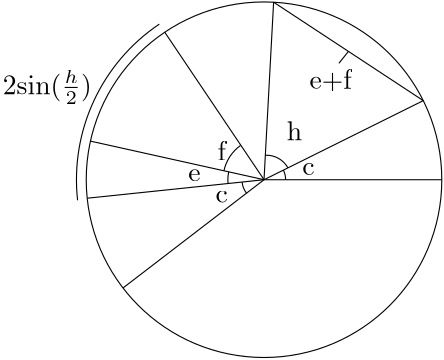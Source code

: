 <?xml version="1.0"?>
<!DOCTYPE ipe SYSTEM "ipe.dtd">
<ipe version="70206" creator="Ipe 7.2.7">
<info created="D:20190716114900" modified="D:20190717125830"/>
<ipestyle name="basic">
<symbol name="arrow/arc(spx)">
<path stroke="sym-stroke" fill="sym-stroke" pen="sym-pen">
0 0 m
-1 0.333 l
-1 -0.333 l
h
</path>
</symbol>
<symbol name="arrow/farc(spx)">
<path stroke="sym-stroke" fill="white" pen="sym-pen">
0 0 m
-1 0.333 l
-1 -0.333 l
h
</path>
</symbol>
<symbol name="arrow/ptarc(spx)">
<path stroke="sym-stroke" fill="sym-stroke" pen="sym-pen">
0 0 m
-1 0.333 l
-0.8 0 l
-1 -0.333 l
h
</path>
</symbol>
<symbol name="arrow/fptarc(spx)">
<path stroke="sym-stroke" fill="white" pen="sym-pen">
0 0 m
-1 0.333 l
-0.8 0 l
-1 -0.333 l
h
</path>
</symbol>
<symbol name="mark/circle(sx)" transformations="translations">
<path fill="sym-stroke">
0.6 0 0 0.6 0 0 e
0.4 0 0 0.4 0 0 e
</path>
</symbol>
<symbol name="mark/disk(sx)" transformations="translations">
<path fill="sym-stroke">
0.6 0 0 0.6 0 0 e
</path>
</symbol>
<symbol name="mark/fdisk(sfx)" transformations="translations">
<group>
<path fill="sym-fill">
0.5 0 0 0.5 0 0 e
</path>
<path fill="sym-stroke" fillrule="eofill">
0.6 0 0 0.6 0 0 e
0.4 0 0 0.4 0 0 e
</path>
</group>
</symbol>
<symbol name="mark/box(sx)" transformations="translations">
<path fill="sym-stroke" fillrule="eofill">
-0.6 -0.6 m
0.6 -0.6 l
0.6 0.6 l
-0.6 0.6 l
h
-0.4 -0.4 m
0.4 -0.4 l
0.4 0.4 l
-0.4 0.4 l
h
</path>
</symbol>
<symbol name="mark/square(sx)" transformations="translations">
<path fill="sym-stroke">
-0.6 -0.6 m
0.6 -0.6 l
0.6 0.6 l
-0.6 0.6 l
h
</path>
</symbol>
<symbol name="mark/fsquare(sfx)" transformations="translations">
<group>
<path fill="sym-fill">
-0.5 -0.5 m
0.5 -0.5 l
0.5 0.5 l
-0.5 0.5 l
h
</path>
<path fill="sym-stroke" fillrule="eofill">
-0.6 -0.6 m
0.6 -0.6 l
0.6 0.6 l
-0.6 0.6 l
h
-0.4 -0.4 m
0.4 -0.4 l
0.4 0.4 l
-0.4 0.4 l
h
</path>
</group>
</symbol>
<symbol name="mark/cross(sx)" transformations="translations">
<group>
<path fill="sym-stroke">
-0.43 -0.57 m
0.57 0.43 l
0.43 0.57 l
-0.57 -0.43 l
h
</path>
<path fill="sym-stroke">
-0.43 0.57 m
0.57 -0.43 l
0.43 -0.57 l
-0.57 0.43 l
h
</path>
</group>
</symbol>
<symbol name="arrow/fnormal(spx)">
<path stroke="sym-stroke" fill="white" pen="sym-pen">
0 0 m
-1 0.333 l
-1 -0.333 l
h
</path>
</symbol>
<symbol name="arrow/pointed(spx)">
<path stroke="sym-stroke" fill="sym-stroke" pen="sym-pen">
0 0 m
-1 0.333 l
-0.8 0 l
-1 -0.333 l
h
</path>
</symbol>
<symbol name="arrow/fpointed(spx)">
<path stroke="sym-stroke" fill="white" pen="sym-pen">
0 0 m
-1 0.333 l
-0.8 0 l
-1 -0.333 l
h
</path>
</symbol>
<symbol name="arrow/linear(spx)">
<path stroke="sym-stroke" pen="sym-pen">
-1 0.333 m
0 0 l
-1 -0.333 l
</path>
</symbol>
<symbol name="arrow/fdouble(spx)">
<path stroke="sym-stroke" fill="white" pen="sym-pen">
0 0 m
-1 0.333 l
-1 -0.333 l
h
-1 0 m
-2 0.333 l
-2 -0.333 l
h
</path>
</symbol>
<symbol name="arrow/double(spx)">
<path stroke="sym-stroke" fill="sym-stroke" pen="sym-pen">
0 0 m
-1 0.333 l
-1 -0.333 l
h
-1 0 m
-2 0.333 l
-2 -0.333 l
h
</path>
</symbol>
<pen name="heavier" value="0.8"/>
<pen name="fat" value="1.2"/>
<pen name="ultrafat" value="2"/>
<symbolsize name="large" value="5"/>
<symbolsize name="small" value="2"/>
<symbolsize name="tiny" value="1.1"/>
<arrowsize name="large" value="10"/>
<arrowsize name="small" value="5"/>
<arrowsize name="tiny" value="3"/>
<color name="red" value="1 0 0"/>
<color name="green" value="0 1 0"/>
<color name="blue" value="0 0 1"/>
<color name="yellow" value="1 1 0"/>
<color name="orange" value="1 0.647 0"/>
<color name="gold" value="1 0.843 0"/>
<color name="purple" value="0.627 0.125 0.941"/>
<color name="gray" value="0.745"/>
<color name="brown" value="0.647 0.165 0.165"/>
<color name="navy" value="0 0 0.502"/>
<color name="pink" value="1 0.753 0.796"/>
<color name="seagreen" value="0.18 0.545 0.341"/>
<color name="turquoise" value="0.251 0.878 0.816"/>
<color name="violet" value="0.933 0.51 0.933"/>
<color name="darkblue" value="0 0 0.545"/>
<color name="darkcyan" value="0 0.545 0.545"/>
<color name="darkgray" value="0.663"/>
<color name="darkgreen" value="0 0.392 0"/>
<color name="darkmagenta" value="0.545 0 0.545"/>
<color name="darkorange" value="1 0.549 0"/>
<color name="darkred" value="0.545 0 0"/>
<color name="lightblue" value="0.678 0.847 0.902"/>
<color name="lightcyan" value="0.878 1 1"/>
<color name="lightgray" value="0.827"/>
<color name="lightgreen" value="0.565 0.933 0.565"/>
<color name="lightyellow" value="1 1 0.878"/>
<dashstyle name="dashed" value="[4] 0"/>
<dashstyle name="dotted" value="[1 3] 0"/>
<dashstyle name="dash dotted" value="[4 2 1 2] 0"/>
<dashstyle name="dash dot dotted" value="[4 2 1 2 1 2] 0"/>
<textsize name="large" value="\large"/>
<textsize name="small" value="\small"/>
<textsize name="tiny" value="\tiny"/>
<textsize name="Large" value="\Large"/>
<textsize name="LARGE" value="\LARGE"/>
<textsize name="huge" value="\huge"/>
<textsize name="Huge" value="\Huge"/>
<textsize name="footnote" value="\footnotesize"/>
<textstyle name="center" begin="\begin{center}" end="\end{center}"/>
<textstyle name="itemize" begin="\begin{itemize}" end="\end{itemize}"/>
<textstyle name="item" begin="\begin{itemize}\item{}" end="\end{itemize}"/>
<gridsize name="4 pts" value="4"/>
<gridsize name="8 pts (~3 mm)" value="8"/>
<gridsize name="16 pts (~6 mm)" value="16"/>
<gridsize name="32 pts (~12 mm)" value="32"/>
<gridsize name="10 pts (~3.5 mm)" value="10"/>
<gridsize name="20 pts (~7 mm)" value="20"/>
<gridsize name="14 pts (~5 mm)" value="14"/>
<gridsize name="28 pts (~10 mm)" value="28"/>
<gridsize name="56 pts (~20 mm)" value="56"/>
<anglesize name="90 deg" value="90"/>
<anglesize name="60 deg" value="60"/>
<anglesize name="45 deg" value="45"/>
<anglesize name="30 deg" value="30"/>
<anglesize name="22.5 deg" value="22.5"/>
<opacity name="10%" value="0.1"/>
<opacity name="30%" value="0.3"/>
<opacity name="50%" value="0.5"/>
<opacity name="75%" value="0.75"/>
<tiling name="falling" angle="-60" step="4" width="1"/>
<tiling name="rising" angle="30" step="4" width="1"/>
</ipestyle>
<page>
<layer name="alpha"/>
<view layers="alpha" active="alpha"/>
<path layer="alpha" matrix="1 0 0 1 64.3782 -64.1908" stroke="black">
64 0 0 64 256 704 e
</path>
<path matrix="1 0 0 1 64.3782 -64.1908" stroke="black">
256 704 m
320 704 l
320 704 l
</path>
<path matrix="1 0 0 1 64.3782 -64.1908" stroke="black">
256 704 m
205.233 665.03 l
</path>
<path matrix="1 0 0 1 64.3782 -64.1908" stroke="black">
256 704 m
192.347 697.346 l
</path>
<path matrix="1 0 0 1 64.3782 -64.1908" stroke="black">
256 704 m
313.316 732.475 l
</path>
<path matrix="1 0 0 1 64.3782 -64.1908" stroke="black">
263.781 704 m
7.7808 0 0 7.7808 256 704 262.968 707.462 a
</path>
<path matrix="1 0 0 1 64.3782 -64.1908" stroke="black">
248.092 703.173 m
7.95144 0 0 7.95144 256 704 249.693 699.158 a
</path>
<text matrix="1 0 0 1 68.278 -65.1657" transformations="translations" pos="234.671 696.743" stroke="black" type="label" width="4.428" height="4.289" depth="0" valign="baseline" style="math">$c$</text>
<text matrix="1 0 0 1 55.8821 -67.9513" transformations="translations" pos="278.266 709.418" stroke="black" type="label" width="4.428" height="4.289" depth="0" valign="baseline" style="math">$c$</text>
<path stroke="black">
320.378 639.809 m
323.834 703.716 l
</path>
<text matrix="1 0 0 1 -4.92646 -17.5945" transformations="translations" pos="333.468 671.626" stroke="black" type="label" width="5.535" height="6.918" depth="0" valign="baseline" style="math">$h$
</text>
<path stroke="black">
320.378 639.809 m
284.646 692.905 l
</path>
<path stroke="black">
377.694 668.284 m
323.834 703.716 l
</path>
<path stroke="black">
320.378 639.809 m
257.903 653.698 l
</path>
<text matrix="1 0 0 1 13.1372 -4.45728" transformations="translations" pos="279.98 643.709" stroke="black" type="label" width="4.428" height="4.289" depth="0" valign="baseline" style="math">$e$</text>
<text matrix="1 0 0 1 0.938374 -4.45728" transformations="translations" pos="302.736 651.216" stroke="black" type="label" width="3.044" height="6.918" depth="0" valign="baseline" style="math">$f$</text>
<path stroke="black">
307.437 638.456 m
13.0114 0 0 -13.0114 320.378 639.809 307.677 642.633 a
</path>
<path stroke="black">
305.945 643.018 m
15.1973 0 0 -15.1973 320.8 639.809 311.938 652.156 a
</path>
<path stroke="black">
320.855 648.62 m
8.82039 0 0 -8.82039 321.269 639.809 328.981 644.09 a
</path>
<path stroke="black">
253.266 632.408 m
67.5194 0 0 -67.5194 320.378 639.809 282.681 695.825 a
</path>
<text matrix="1 0 0 1 -24.654 -10.566" transformations="translations" pos="250.987 681.095" stroke="black" type="label" width="32.017" height="8.771" depth="3.43" valign="baseline" style="math">$2$\sin(\frac{h}{2})</text>
<text matrix="1 0 0 1 -11.1875 -7.25246" transformations="translations" pos="347.945 679.851" stroke="black" type="label" width="15.221" height="6.919" depth="0.83" valign="baseline" style="math">$e+f$</text>
<path stroke="black">
350.764 686 m
347.324 681.716 l
</path>
</page>
</ipe>
